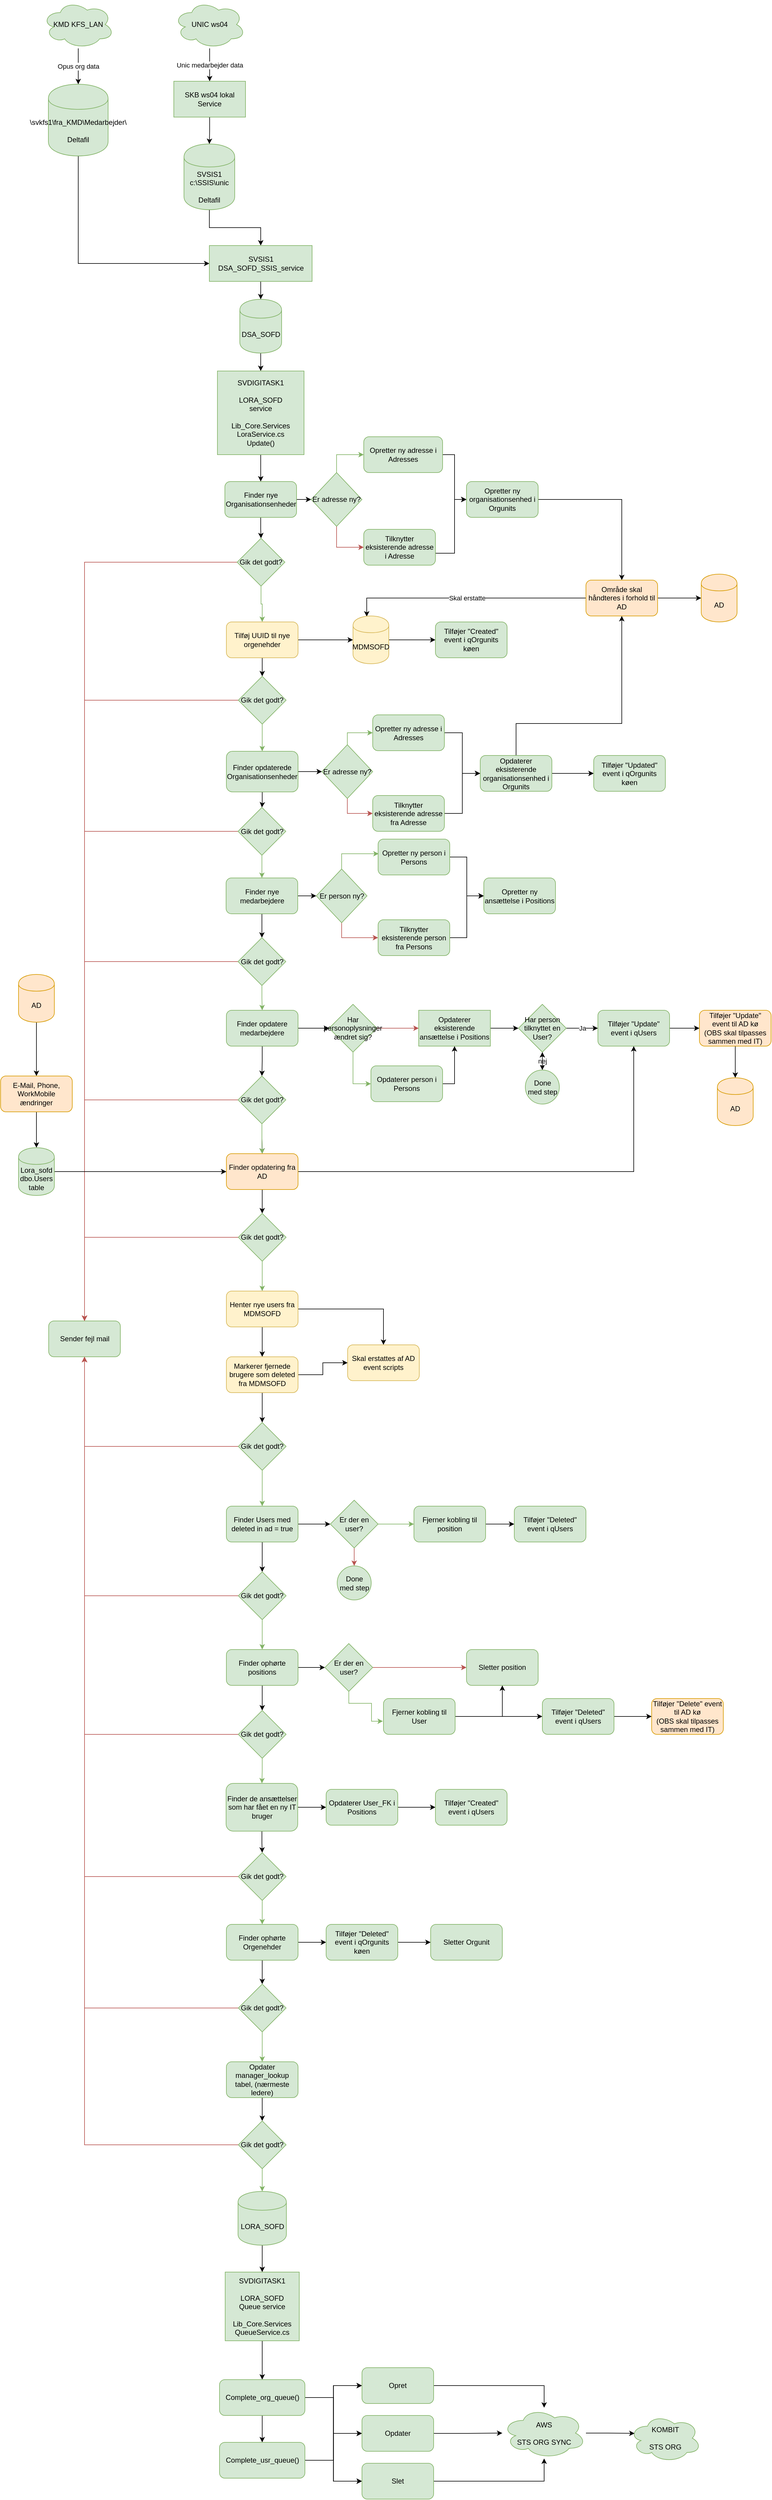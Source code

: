 <mxfile version="10.6.6" type="github"><diagram id="o5b5Y68pb12Nxzuh6uE5" name="Page-1"><mxGraphModel dx="2221" dy="771" grid="1" gridSize="10" guides="1" tooltips="1" connect="1" arrows="1" fold="1" page="1" pageScale="1" pageWidth="827" pageHeight="1169" math="0" shadow="0"><root><mxCell id="0"/><mxCell id="1" parent="0"/><mxCell id="oc2Fpqu8OoZIZFYyaqqw-1" style="edgeStyle=orthogonalEdgeStyle;rounded=0;orthogonalLoop=1;jettySize=auto;html=1;entryX=0.5;entryY=0;entryDx=0;entryDy=0;" parent="1" source="oc2Fpqu8OoZIZFYyaqqw-2" target="oc2Fpqu8OoZIZFYyaqqw-16" edge="1"><mxGeometry relative="1" as="geometry"/></mxCell><mxCell id="oc2Fpqu8OoZIZFYyaqqw-2" value="DSA_SOFD" style="shape=cylinder;whiteSpace=wrap;html=1;boundedLbl=1;backgroundOutline=1;fillColor=#d5e8d4;strokeColor=#82b366;" parent="1" vertex="1"><mxGeometry x="360.5" y="550" width="70" height="90" as="geometry"/></mxCell><mxCell id="oc2Fpqu8OoZIZFYyaqqw-3" style="edgeStyle=orthogonalEdgeStyle;rounded=0;orthogonalLoop=1;jettySize=auto;html=1;entryX=0;entryY=0.5;entryDx=0;entryDy=0;" parent="1" source="oc2Fpqu8OoZIZFYyaqqw-4" target="oc2Fpqu8OoZIZFYyaqqw-14" edge="1"><mxGeometry relative="1" as="geometry"><Array as="points"><mxPoint x="90" y="490"/></Array></mxGeometry></mxCell><mxCell id="oc2Fpqu8OoZIZFYyaqqw-4" value="&lt;div&gt;\\svkfs1\fra_KMD\Medarbejder\&lt;/div&gt;&lt;div&gt;&lt;br&gt;&lt;/div&gt;&lt;div&gt;Deltafil&lt;br&gt;&lt;/div&gt;" style="shape=cylinder;whiteSpace=wrap;html=1;boundedLbl=1;backgroundOutline=1;fillColor=#d5e8d4;strokeColor=#82b366;" parent="1" vertex="1"><mxGeometry x="40" y="190" width="100" height="120" as="geometry"/></mxCell><mxCell id="oc2Fpqu8OoZIZFYyaqqw-5" value="Opus org data" style="edgeStyle=orthogonalEdgeStyle;rounded=0;orthogonalLoop=1;jettySize=auto;html=1;" parent="1" source="oc2Fpqu8OoZIZFYyaqqw-6" target="oc2Fpqu8OoZIZFYyaqqw-4" edge="1"><mxGeometry relative="1" as="geometry"/></mxCell><mxCell id="oc2Fpqu8OoZIZFYyaqqw-6" value="KMD KFS_LAN" style="ellipse;shape=cloud;whiteSpace=wrap;html=1;fillColor=#d5e8d4;strokeColor=#82b366;" parent="1" vertex="1"><mxGeometry x="30" y="50" width="120" height="80" as="geometry"/></mxCell><mxCell id="oc2Fpqu8OoZIZFYyaqqw-7" value="Unic medarbejder data" style="edgeStyle=orthogonalEdgeStyle;rounded=0;orthogonalLoop=1;jettySize=auto;html=1;" parent="1" source="oc2Fpqu8OoZIZFYyaqqw-8" target="oc2Fpqu8OoZIZFYyaqqw-10" edge="1"><mxGeometry relative="1" as="geometry"/></mxCell><mxCell id="oc2Fpqu8OoZIZFYyaqqw-8" value="UNIC ws04" style="ellipse;shape=cloud;whiteSpace=wrap;html=1;fillColor=#d5e8d4;strokeColor=#82b366;" parent="1" vertex="1"><mxGeometry x="250" y="50" width="120" height="80" as="geometry"/></mxCell><mxCell id="oc2Fpqu8OoZIZFYyaqqw-9" style="edgeStyle=orthogonalEdgeStyle;rounded=0;orthogonalLoop=1;jettySize=auto;html=1;" parent="1" source="oc2Fpqu8OoZIZFYyaqqw-10" target="oc2Fpqu8OoZIZFYyaqqw-12" edge="1"><mxGeometry relative="1" as="geometry"/></mxCell><mxCell id="oc2Fpqu8OoZIZFYyaqqw-10" value="SKB ws04 lokal Service" style="rounded=0;whiteSpace=wrap;html=1;fillColor=#d5e8d4;strokeColor=#82b366;" parent="1" vertex="1"><mxGeometry x="250" y="185" width="120" height="60" as="geometry"/></mxCell><mxCell id="oc2Fpqu8OoZIZFYyaqqw-11" style="edgeStyle=orthogonalEdgeStyle;rounded=0;orthogonalLoop=1;jettySize=auto;html=1;entryX=0.5;entryY=0;entryDx=0;entryDy=0;" parent="1" source="oc2Fpqu8OoZIZFYyaqqw-12" target="oc2Fpqu8OoZIZFYyaqqw-14" edge="1"><mxGeometry relative="1" as="geometry"/></mxCell><mxCell id="oc2Fpqu8OoZIZFYyaqqw-12" value="&lt;div&gt;SVSIS1 &lt;br&gt;&lt;/div&gt;&lt;div&gt;c:\SSIS\unic&lt;br&gt;&lt;/div&gt;&lt;div&gt;&lt;br&gt;&lt;/div&gt;&lt;div&gt;Deltafil&lt;br&gt;&lt;/div&gt;" style="shape=cylinder;whiteSpace=wrap;html=1;boundedLbl=1;backgroundOutline=1;fillColor=#d5e8d4;strokeColor=#82b366;" parent="1" vertex="1"><mxGeometry x="267" y="290" width="85" height="110" as="geometry"/></mxCell><mxCell id="oc2Fpqu8OoZIZFYyaqqw-13" style="edgeStyle=orthogonalEdgeStyle;rounded=0;orthogonalLoop=1;jettySize=auto;html=1;entryX=0.5;entryY=0;entryDx=0;entryDy=0;" parent="1" source="oc2Fpqu8OoZIZFYyaqqw-14" target="oc2Fpqu8OoZIZFYyaqqw-2" edge="1"><mxGeometry relative="1" as="geometry"/></mxCell><mxCell id="oc2Fpqu8OoZIZFYyaqqw-14" value="&lt;div&gt;SVSIS1&lt;/div&gt;&lt;div&gt;DSA_SOFD_SSIS_service&lt;br&gt;&lt;/div&gt;" style="rounded=0;whiteSpace=wrap;html=1;fillColor=#d5e8d4;strokeColor=#82b366;" parent="1" vertex="1"><mxGeometry x="309.5" y="460" width="172" height="60" as="geometry"/></mxCell><mxCell id="oc2Fpqu8OoZIZFYyaqqw-44" style="edgeStyle=orthogonalEdgeStyle;rounded=0;orthogonalLoop=1;jettySize=auto;html=1;entryX=0.5;entryY=0;entryDx=0;entryDy=0;" parent="1" source="oc2Fpqu8OoZIZFYyaqqw-16" target="oc2Fpqu8OoZIZFYyaqqw-29" edge="1"><mxGeometry relative="1" as="geometry"><mxPoint x="406" y="889" as="sourcePoint"/></mxGeometry></mxCell><mxCell id="oc2Fpqu8OoZIZFYyaqqw-16" value="&lt;div&gt;SVDIGITASK1 &lt;br&gt;&lt;/div&gt;&lt;div&gt;&lt;br&gt;&lt;/div&gt;&lt;div&gt;LORA_SOFD&lt;/div&gt;&lt;div&gt;service&lt;/div&gt;&lt;div&gt;&lt;br&gt;&lt;/div&gt;&lt;div&gt;Lib_Core.Services&lt;/div&gt;&lt;div&gt;LoraService.cs&lt;/div&gt;&lt;div&gt;Update()&lt;br&gt;&lt;/div&gt;" style="rounded=0;whiteSpace=wrap;html=1;fillColor=#d5e8d4;strokeColor=#82b366;" parent="1" vertex="1"><mxGeometry x="323" y="670" width="145" height="140" as="geometry"/></mxCell><mxCell id="oc2Fpqu8OoZIZFYyaqqw-225" style="edgeStyle=orthogonalEdgeStyle;rounded=0;orthogonalLoop=1;jettySize=auto;html=1;" parent="1" source="oc2Fpqu8OoZIZFYyaqqw-22" target="oc2Fpqu8OoZIZFYyaqqw-26" edge="1"><mxGeometry relative="1" as="geometry"/></mxCell><mxCell id="oc2Fpqu8OoZIZFYyaqqw-22" value="LORA_SOFD" style="shape=cylinder;whiteSpace=wrap;html=1;boundedLbl=1;backgroundOutline=1;fillColor=#d5e8d4;strokeColor=#82b366;" parent="1" vertex="1"><mxGeometry x="357.5" y="3717" width="81" height="90" as="geometry"/></mxCell><mxCell id="oc2Fpqu8OoZIZFYyaqqw-23" value="&lt;div&gt;KOMBIT&lt;/div&gt;&lt;div&gt;&lt;br&gt;&lt;/div&gt;&lt;div&gt;STS ORG&lt;/div&gt;" style="ellipse;shape=cloud;whiteSpace=wrap;html=1;fillColor=#d5e8d4;strokeColor=#82b366;" parent="1" vertex="1"><mxGeometry x="1013" y="4090" width="120" height="80" as="geometry"/></mxCell><mxCell id="oc2Fpqu8OoZIZFYyaqqw-227" style="edgeStyle=orthogonalEdgeStyle;rounded=0;orthogonalLoop=1;jettySize=auto;html=1;entryX=0.5;entryY=0;entryDx=0;entryDy=0;" parent="1" source="oc2Fpqu8OoZIZFYyaqqw-26" target="oc2Fpqu8OoZIZFYyaqqw-226" edge="1"><mxGeometry relative="1" as="geometry"/></mxCell><mxCell id="oc2Fpqu8OoZIZFYyaqqw-26" value="&lt;div&gt;SVDIGITASK1 &lt;br&gt;&lt;/div&gt;&lt;div&gt;&lt;br&gt;&lt;/div&gt;&lt;div&gt;LORA_SOFD&lt;/div&gt;&lt;div&gt;Queue service&lt;/div&gt;&lt;div&gt;&lt;br&gt;&lt;/div&gt;&lt;div&gt;Lib_Core.Services&lt;/div&gt;&lt;div&gt;QueueService.cs&lt;/div&gt;" style="rounded=0;whiteSpace=wrap;html=1;fillColor=#d5e8d4;strokeColor=#82b366;" parent="1" vertex="1"><mxGeometry x="336" y="3852" width="124" height="115" as="geometry"/></mxCell><mxCell id="oc2Fpqu8OoZIZFYyaqqw-28" style="edgeStyle=orthogonalEdgeStyle;rounded=0;html=1;jettySize=auto;orthogonalLoop=1;" parent="1" source="oc2Fpqu8OoZIZFYyaqqw-29" target="oc2Fpqu8OoZIZFYyaqqw-38" edge="1"><mxGeometry relative="1" as="geometry"/></mxCell><mxCell id="oc2Fpqu8OoZIZFYyaqqw-59" style="edgeStyle=orthogonalEdgeStyle;rounded=0;orthogonalLoop=1;jettySize=auto;html=1;entryX=0.5;entryY=0;entryDx=0;entryDy=0;" parent="1" source="oc2Fpqu8OoZIZFYyaqqw-29" target="oc2Fpqu8OoZIZFYyaqqw-58" edge="1"><mxGeometry relative="1" as="geometry"/></mxCell><mxCell id="oc2Fpqu8OoZIZFYyaqqw-29" value="&lt;div&gt;Finder nye Organisationsenheder&lt;/div&gt;" style="rounded=1;whiteSpace=wrap;html=1;fillColor=#d5e8d4;strokeColor=#82b366;" parent="1" vertex="1"><mxGeometry x="335.5" y="855" width="120" height="60" as="geometry"/></mxCell><mxCell id="oc2Fpqu8OoZIZFYyaqqw-30" style="edgeStyle=orthogonalEdgeStyle;rounded=0;html=1;entryX=0.5;entryY=0;entryDx=0;entryDy=0;jettySize=auto;orthogonalLoop=1;" parent="1" source="oc2Fpqu8OoZIZFYyaqqw-31" target="oc2Fpqu8OoZIZFYyaqqw-41" edge="1"><mxGeometry relative="1" as="geometry"/></mxCell><mxCell id="oc2Fpqu8OoZIZFYyaqqw-31" value="Opretter ny organisationsenhed i Orgunits" style="rounded=1;whiteSpace=wrap;html=1;fillColor=#d5e8d4;strokeColor=#82b366;" parent="1" vertex="1"><mxGeometry x="740" y="855" width="120" height="60" as="geometry"/></mxCell><mxCell id="oc2Fpqu8OoZIZFYyaqqw-70" style="edgeStyle=orthogonalEdgeStyle;rounded=0;orthogonalLoop=1;jettySize=auto;html=1;entryX=0;entryY=0.5;entryDx=0;entryDy=0;" parent="1" source="oc2Fpqu8OoZIZFYyaqqw-33" target="oc2Fpqu8OoZIZFYyaqqw-31" edge="1"><mxGeometry relative="1" as="geometry"/></mxCell><mxCell id="oc2Fpqu8OoZIZFYyaqqw-33" value="Opretter ny adresse i Adresses" style="rounded=1;whiteSpace=wrap;html=1;fillColor=#d5e8d4;strokeColor=#82b366;" parent="1" vertex="1"><mxGeometry x="568" y="780" width="132" height="60" as="geometry"/></mxCell><mxCell id="oc2Fpqu8OoZIZFYyaqqw-34" style="edgeStyle=orthogonalEdgeStyle;rounded=0;html=1;entryX=0;entryY=0.5;entryDx=0;entryDy=0;jettySize=auto;orthogonalLoop=1;exitX=0.5;exitY=1;exitDx=0;exitDy=0;fillColor=#f8cecc;strokeColor=#b85450;" parent="1" source="oc2Fpqu8OoZIZFYyaqqw-38" target="oc2Fpqu8OoZIZFYyaqqw-40" edge="1"><mxGeometry relative="1" as="geometry"/></mxCell><mxCell id="oc2Fpqu8OoZIZFYyaqqw-69" value="" style="edgeStyle=orthogonalEdgeStyle;rounded=0;orthogonalLoop=1;jettySize=auto;html=1;exitX=0.5;exitY=0;exitDx=0;exitDy=0;fillColor=#d5e8d4;strokeColor=#82b366;" parent="1" source="oc2Fpqu8OoZIZFYyaqqw-38" target="oc2Fpqu8OoZIZFYyaqqw-33" edge="1"><mxGeometry relative="1" as="geometry"/></mxCell><mxCell id="oc2Fpqu8OoZIZFYyaqqw-38" value="Er adresse ny?" style="rhombus;whiteSpace=wrap;html=1;fillColor=#d5e8d4;strokeColor=#82b366;" parent="1" vertex="1"><mxGeometry x="480" y="840" width="85" height="90" as="geometry"/></mxCell><mxCell id="oc2Fpqu8OoZIZFYyaqqw-39" style="edgeStyle=orthogonalEdgeStyle;rounded=0;html=1;entryX=0;entryY=0.5;entryDx=0;entryDy=0;jettySize=auto;orthogonalLoop=1;" parent="1" source="oc2Fpqu8OoZIZFYyaqqw-40" target="oc2Fpqu8OoZIZFYyaqqw-31" edge="1"><mxGeometry relative="1" as="geometry"><Array as="points"><mxPoint x="720" y="975"/><mxPoint x="720" y="885"/></Array></mxGeometry></mxCell><mxCell id="oc2Fpqu8OoZIZFYyaqqw-40" value="Tilknytter eksisterende adresse i Adresse" style="rounded=1;whiteSpace=wrap;html=1;fillColor=#d5e8d4;strokeColor=#82b366;" parent="1" vertex="1"><mxGeometry x="568" y="935" width="120" height="60" as="geometry"/></mxCell><mxCell id="oc2Fpqu8OoZIZFYyaqqw-85" value="Skal erstatte" style="edgeStyle=orthogonalEdgeStyle;rounded=0;orthogonalLoop=1;jettySize=auto;html=1;entryX=0.383;entryY=0.013;entryDx=0;entryDy=0;entryPerimeter=0;" parent="1" source="oc2Fpqu8OoZIZFYyaqqw-41" target="oc2Fpqu8OoZIZFYyaqqw-72" edge="1"><mxGeometry relative="1" as="geometry"/></mxCell><mxCell id="oc2Fpqu8OoZIZFYyaqqw-249" style="edgeStyle=orthogonalEdgeStyle;rounded=0;orthogonalLoop=1;jettySize=auto;html=1;" parent="1" source="oc2Fpqu8OoZIZFYyaqqw-41" target="oc2Fpqu8OoZIZFYyaqqw-248" edge="1"><mxGeometry relative="1" as="geometry"/></mxCell><mxCell id="oc2Fpqu8OoZIZFYyaqqw-41" value="Område skal håndteres i forhold til AD" style="rounded=1;whiteSpace=wrap;html=1;fillColor=#ffe6cc;strokeColor=#d79b00;" parent="1" vertex="1"><mxGeometry x="940" y="1020" width="120" height="60" as="geometry"/></mxCell><mxCell id="oc2Fpqu8OoZIZFYyaqqw-45" style="edgeStyle=orthogonalEdgeStyle;rounded=0;html=1;entryX=0;entryY=0.5;entryDx=0;entryDy=0;jettySize=auto;orthogonalLoop=1;" parent="1" source="oc2Fpqu8OoZIZFYyaqqw-46" target="oc2Fpqu8OoZIZFYyaqqw-54" edge="1"><mxGeometry relative="1" as="geometry"/></mxCell><mxCell id="oc2Fpqu8OoZIZFYyaqqw-101" style="edgeStyle=orthogonalEdgeStyle;rounded=0;orthogonalLoop=1;jettySize=auto;html=1;" parent="1" source="oc2Fpqu8OoZIZFYyaqqw-46" target="oc2Fpqu8OoZIZFYyaqqw-98" edge="1"><mxGeometry relative="1" as="geometry"/></mxCell><mxCell id="oc2Fpqu8OoZIZFYyaqqw-46" value="Finder opdaterede Organisationsenheder" style="rounded=1;whiteSpace=wrap;html=1;fillColor=#d5e8d4;strokeColor=#82b366;" parent="1" vertex="1"><mxGeometry x="338" y="1306.5" width="120" height="68" as="geometry"/></mxCell><mxCell id="oc2Fpqu8OoZIZFYyaqqw-57" style="edgeStyle=orthogonalEdgeStyle;rounded=0;orthogonalLoop=1;jettySize=auto;html=1;entryX=0.5;entryY=1;entryDx=0;entryDy=0;" parent="1" source="oc2Fpqu8OoZIZFYyaqqw-47" target="oc2Fpqu8OoZIZFYyaqqw-41" edge="1"><mxGeometry relative="1" as="geometry"><mxPoint x="1262" y="1315" as="targetPoint"/><Array as="points"><mxPoint x="823" y="1260"/><mxPoint x="1000" y="1260"/></Array></mxGeometry></mxCell><mxCell id="oc2Fpqu8OoZIZFYyaqqw-66" style="edgeStyle=orthogonalEdgeStyle;rounded=0;orthogonalLoop=1;jettySize=auto;html=1;" parent="1" source="oc2Fpqu8OoZIZFYyaqqw-47" target="oc2Fpqu8OoZIZFYyaqqw-65" edge="1"><mxGeometry relative="1" as="geometry"/></mxCell><mxCell id="oc2Fpqu8OoZIZFYyaqqw-47" value="Opdaterer eksisterende organisationsenhed i Orgunits" style="rounded=1;whiteSpace=wrap;html=1;fillColor=#d5e8d4;strokeColor=#82b366;" parent="1" vertex="1"><mxGeometry x="763" y="1313.5" width="120" height="60" as="geometry"/></mxCell><mxCell id="oc2Fpqu8OoZIZFYyaqqw-48" style="edgeStyle=orthogonalEdgeStyle;rounded=0;html=1;entryX=0;entryY=0.5;entryDx=0;entryDy=0;jettySize=auto;orthogonalLoop=1;" parent="1" source="oc2Fpqu8OoZIZFYyaqqw-49" target="oc2Fpqu8OoZIZFYyaqqw-47" edge="1"><mxGeometry relative="1" as="geometry"/></mxCell><mxCell id="oc2Fpqu8OoZIZFYyaqqw-49" value="Opretter ny adresse i Adresses" style="rounded=1;whiteSpace=wrap;html=1;fillColor=#d5e8d4;strokeColor=#82b366;" parent="1" vertex="1"><mxGeometry x="583" y="1245.5" width="120" height="60" as="geometry"/></mxCell><mxCell id="oc2Fpqu8OoZIZFYyaqqw-50" style="edgeStyle=orthogonalEdgeStyle;rounded=0;html=1;entryX=0;entryY=0.5;entryDx=0;entryDy=0;jettySize=auto;orthogonalLoop=1;exitX=0.5;exitY=1;exitDx=0;exitDy=0;fillColor=#f8cecc;strokeColor=#b85450;" parent="1" source="oc2Fpqu8OoZIZFYyaqqw-54" target="oc2Fpqu8OoZIZFYyaqqw-56" edge="1"><mxGeometry relative="1" as="geometry"/></mxCell><mxCell id="oc2Fpqu8OoZIZFYyaqqw-52" style="edgeStyle=orthogonalEdgeStyle;rounded=0;html=1;entryX=0;entryY=0.5;entryDx=0;entryDy=0;jettySize=auto;orthogonalLoop=1;exitX=0.5;exitY=0;exitDx=0;exitDy=0;fillColor=#d5e8d4;strokeColor=#82b366;" parent="1" source="oc2Fpqu8OoZIZFYyaqqw-54" target="oc2Fpqu8OoZIZFYyaqqw-49" edge="1"><mxGeometry relative="1" as="geometry"/></mxCell><mxCell id="oc2Fpqu8OoZIZFYyaqqw-54" value="Er adresse ny?" style="rhombus;whiteSpace=wrap;html=1;fillColor=#d5e8d4;strokeColor=#82b366;" parent="1" vertex="1"><mxGeometry x="498" y="1295.5" width="85" height="90" as="geometry"/></mxCell><mxCell id="oc2Fpqu8OoZIZFYyaqqw-55" style="edgeStyle=orthogonalEdgeStyle;rounded=0;html=1;entryX=0;entryY=0.5;entryDx=0;entryDy=0;jettySize=auto;orthogonalLoop=1;" parent="1" source="oc2Fpqu8OoZIZFYyaqqw-56" target="oc2Fpqu8OoZIZFYyaqqw-47" edge="1"><mxGeometry relative="1" as="geometry"/></mxCell><mxCell id="oc2Fpqu8OoZIZFYyaqqw-56" value="Tilknytter eksisterende adresse fra Adresse" style="rounded=1;whiteSpace=wrap;html=1;fillColor=#d5e8d4;strokeColor=#82b366;" parent="1" vertex="1"><mxGeometry x="583" y="1380.5" width="120" height="60" as="geometry"/></mxCell><mxCell id="oc2Fpqu8OoZIZFYyaqqw-132" style="edgeStyle=orthogonalEdgeStyle;rounded=0;orthogonalLoop=1;jettySize=auto;html=1;fillColor=#f8cecc;strokeColor=#b85450;" parent="1" source="oc2Fpqu8OoZIZFYyaqqw-58" target="oc2Fpqu8OoZIZFYyaqqw-63" edge="1"><mxGeometry relative="1" as="geometry"/></mxCell><mxCell id="RDBvkH7PLvzsTuPI-v1O-32" style="edgeStyle=orthogonalEdgeStyle;rounded=0;orthogonalLoop=1;jettySize=auto;html=1;entryX=0.5;entryY=0;entryDx=0;entryDy=0;fillColor=#d5e8d4;strokeColor=#82b366;" edge="1" parent="1" source="oc2Fpqu8OoZIZFYyaqqw-58" target="oc2Fpqu8OoZIZFYyaqqw-71"><mxGeometry relative="1" as="geometry"/></mxCell><mxCell id="oc2Fpqu8OoZIZFYyaqqw-58" value="Gik det godt?" style="rhombus;whiteSpace=wrap;html=1;rounded=0;fillColor=#d5e8d4;strokeColor=#82b366;" parent="1" vertex="1"><mxGeometry x="356" y="950" width="80" height="80" as="geometry"/></mxCell><mxCell id="oc2Fpqu8OoZIZFYyaqqw-63" value="Sender fejl mail" style="rounded=1;whiteSpace=wrap;html=1;fillColor=#d5e8d4;strokeColor=#82b366;" parent="1" vertex="1"><mxGeometry x="40.5" y="2260" width="120" height="60" as="geometry"/></mxCell><mxCell id="oc2Fpqu8OoZIZFYyaqqw-65" value="Tilføjer &quot;Updated&quot; event i qOrgunits køen" style="rounded=1;whiteSpace=wrap;html=1;fillColor=#d5e8d4;strokeColor=#82b366;" parent="1" vertex="1"><mxGeometry x="953" y="1313.5" width="120" height="60" as="geometry"/></mxCell><mxCell id="oc2Fpqu8OoZIZFYyaqqw-73" style="edgeStyle=orthogonalEdgeStyle;rounded=0;orthogonalLoop=1;jettySize=auto;html=1;" parent="1" source="oc2Fpqu8OoZIZFYyaqqw-71" target="oc2Fpqu8OoZIZFYyaqqw-72" edge="1"><mxGeometry relative="1" as="geometry"/></mxCell><mxCell id="oc2Fpqu8OoZIZFYyaqqw-79" style="edgeStyle=orthogonalEdgeStyle;rounded=0;orthogonalLoop=1;jettySize=auto;html=1;" parent="1" source="oc2Fpqu8OoZIZFYyaqqw-71" target="oc2Fpqu8OoZIZFYyaqqw-78" edge="1"><mxGeometry relative="1" as="geometry"/></mxCell><mxCell id="oc2Fpqu8OoZIZFYyaqqw-71" value="Tilføj UUID til nye orgenehder" style="rounded=1;whiteSpace=wrap;html=1;fillColor=#fff2cc;strokeColor=#d6b656;" parent="1" vertex="1"><mxGeometry x="338" y="1090" width="120" height="60" as="geometry"/></mxCell><mxCell id="oc2Fpqu8OoZIZFYyaqqw-77" style="edgeStyle=orthogonalEdgeStyle;rounded=0;orthogonalLoop=1;jettySize=auto;html=1;" parent="1" source="oc2Fpqu8OoZIZFYyaqqw-72" target="oc2Fpqu8OoZIZFYyaqqw-76" edge="1"><mxGeometry relative="1" as="geometry"/></mxCell><mxCell id="oc2Fpqu8OoZIZFYyaqqw-72" value="MDMSOFD" style="shape=cylinder;whiteSpace=wrap;html=1;boundedLbl=1;backgroundOutline=1;rounded=1;fillColor=#fff2cc;strokeColor=#d6b656;" parent="1" vertex="1"><mxGeometry x="550" y="1080" width="60" height="80" as="geometry"/></mxCell><mxCell id="oc2Fpqu8OoZIZFYyaqqw-76" value="Tilføjer &quot;Created&quot; event i qOrgunits køen" style="rounded=1;whiteSpace=wrap;html=1;fillColor=#d5e8d4;strokeColor=#82b366;" parent="1" vertex="1"><mxGeometry x="688" y="1090" width="120" height="60" as="geometry"/></mxCell><mxCell id="oc2Fpqu8OoZIZFYyaqqw-80" style="edgeStyle=orthogonalEdgeStyle;rounded=0;orthogonalLoop=1;jettySize=auto;html=1;fillColor=#f8cecc;strokeColor=#b85450;" parent="1" source="oc2Fpqu8OoZIZFYyaqqw-78" target="oc2Fpqu8OoZIZFYyaqqw-63" edge="1"><mxGeometry relative="1" as="geometry"/></mxCell><mxCell id="RDBvkH7PLvzsTuPI-v1O-28" style="edgeStyle=orthogonalEdgeStyle;rounded=0;orthogonalLoop=1;jettySize=auto;html=1;entryX=0.5;entryY=0;entryDx=0;entryDy=0;fillColor=#d5e8d4;strokeColor=#82b366;" edge="1" parent="1" source="oc2Fpqu8OoZIZFYyaqqw-78" target="oc2Fpqu8OoZIZFYyaqqw-46"><mxGeometry relative="1" as="geometry"/></mxCell><mxCell id="oc2Fpqu8OoZIZFYyaqqw-78" value="Gik det godt?" style="rhombus;whiteSpace=wrap;html=1;rounded=0;fillColor=#d5e8d4;strokeColor=#82b366;" parent="1" vertex="1"><mxGeometry x="358" y="1181" width="80" height="80" as="geometry"/></mxCell><mxCell id="oc2Fpqu8OoZIZFYyaqqw-86" style="edgeStyle=orthogonalEdgeStyle;rounded=0;html=1;jettySize=auto;orthogonalLoop=1;" parent="1" source="oc2Fpqu8OoZIZFYyaqqw-87" target="oc2Fpqu8OoZIZFYyaqqw-94" edge="1"><mxGeometry relative="1" as="geometry"/></mxCell><mxCell id="oc2Fpqu8OoZIZFYyaqqw-107" style="edgeStyle=orthogonalEdgeStyle;rounded=0;orthogonalLoop=1;jettySize=auto;html=1;" parent="1" source="oc2Fpqu8OoZIZFYyaqqw-87" target="oc2Fpqu8OoZIZFYyaqqw-106" edge="1"><mxGeometry relative="1" as="geometry"/></mxCell><mxCell id="oc2Fpqu8OoZIZFYyaqqw-87" value="Finder nye medarbejdere" style="rounded=1;whiteSpace=wrap;html=1;fillColor=#d5e8d4;strokeColor=#82b366;" parent="1" vertex="1"><mxGeometry x="337.5" y="1518.5" width="120" height="60" as="geometry"/></mxCell><mxCell id="oc2Fpqu8OoZIZFYyaqqw-88" style="edgeStyle=orthogonalEdgeStyle;rounded=0;html=1;entryX=0;entryY=0.5;entryDx=0;entryDy=0;jettySize=auto;orthogonalLoop=1;" parent="1" source="oc2Fpqu8OoZIZFYyaqqw-89" target="oc2Fpqu8OoZIZFYyaqqw-97" edge="1"><mxGeometry relative="1" as="geometry"/></mxCell><mxCell id="oc2Fpqu8OoZIZFYyaqqw-89" value="Opretter ny person i Persons" style="rounded=1;whiteSpace=wrap;html=1;fillColor=#d5e8d4;strokeColor=#82b366;" parent="1" vertex="1"><mxGeometry x="592" y="1453.5" width="120" height="60" as="geometry"/></mxCell><mxCell id="oc2Fpqu8OoZIZFYyaqqw-90" style="edgeStyle=orthogonalEdgeStyle;rounded=0;html=1;entryX=0;entryY=0.5;entryDx=0;entryDy=0;jettySize=auto;orthogonalLoop=1;exitX=0.5;exitY=1;exitDx=0;exitDy=0;fillColor=#f8cecc;strokeColor=#b85450;" parent="1" source="oc2Fpqu8OoZIZFYyaqqw-94" target="oc2Fpqu8OoZIZFYyaqqw-96" edge="1"><mxGeometry relative="1" as="geometry"/></mxCell><mxCell id="oc2Fpqu8OoZIZFYyaqqw-104" value="" style="edgeStyle=orthogonalEdgeStyle;rounded=0;orthogonalLoop=1;jettySize=auto;html=1;entryX=0.008;entryY=0.408;entryDx=0;entryDy=0;entryPerimeter=0;exitX=0.5;exitY=0;exitDx=0;exitDy=0;fillColor=#d5e8d4;strokeColor=#82b366;" parent="1" source="oc2Fpqu8OoZIZFYyaqqw-94" target="oc2Fpqu8OoZIZFYyaqqw-89" edge="1"><mxGeometry relative="1" as="geometry"/></mxCell><mxCell id="oc2Fpqu8OoZIZFYyaqqw-94" value="Er person ny?" style="rhombus;whiteSpace=wrap;html=1;fillColor=#d5e8d4;strokeColor=#82b366;" parent="1" vertex="1"><mxGeometry x="488.5" y="1503.5" width="85" height="90" as="geometry"/></mxCell><mxCell id="oc2Fpqu8OoZIZFYyaqqw-95" style="edgeStyle=orthogonalEdgeStyle;rounded=0;html=1;entryX=0;entryY=0.5;entryDx=0;entryDy=0;jettySize=auto;orthogonalLoop=1;" parent="1" source="oc2Fpqu8OoZIZFYyaqqw-96" target="oc2Fpqu8OoZIZFYyaqqw-97" edge="1"><mxGeometry relative="1" as="geometry"/></mxCell><mxCell id="oc2Fpqu8OoZIZFYyaqqw-96" value="Tilknytter eksisterende person fra Persons" style="rounded=1;whiteSpace=wrap;html=1;fillColor=#d5e8d4;strokeColor=#82b366;" parent="1" vertex="1"><mxGeometry x="592" y="1588.5" width="120" height="60" as="geometry"/></mxCell><mxCell id="oc2Fpqu8OoZIZFYyaqqw-97" value="Opretter ny ansættelse i Positions" style="rounded=1;whiteSpace=wrap;html=1;fillColor=#d5e8d4;strokeColor=#82b366;" parent="1" vertex="1"><mxGeometry x="769" y="1518.5" width="120" height="60" as="geometry"/></mxCell><mxCell id="oc2Fpqu8OoZIZFYyaqqw-99" style="edgeStyle=orthogonalEdgeStyle;rounded=0;orthogonalLoop=1;jettySize=auto;html=1;fillColor=#f8cecc;strokeColor=#b85450;" parent="1" source="oc2Fpqu8OoZIZFYyaqqw-98" target="oc2Fpqu8OoZIZFYyaqqw-63" edge="1"><mxGeometry relative="1" as="geometry"/></mxCell><mxCell id="RDBvkH7PLvzsTuPI-v1O-30" style="edgeStyle=orthogonalEdgeStyle;rounded=0;orthogonalLoop=1;jettySize=auto;html=1;entryX=0.5;entryY=0;entryDx=0;entryDy=0;fillColor=#d5e8d4;strokeColor=#82b366;" edge="1" parent="1" source="oc2Fpqu8OoZIZFYyaqqw-98" target="oc2Fpqu8OoZIZFYyaqqw-87"><mxGeometry relative="1" as="geometry"/></mxCell><mxCell id="oc2Fpqu8OoZIZFYyaqqw-98" value="Gik det godt?" style="rhombus;whiteSpace=wrap;html=1;rounded=0;fillColor=#d5e8d4;strokeColor=#82b366;" parent="1" vertex="1"><mxGeometry x="357.5" y="1400.5" width="80" height="80" as="geometry"/></mxCell><mxCell id="oc2Fpqu8OoZIZFYyaqqw-108" style="edgeStyle=orthogonalEdgeStyle;rounded=0;orthogonalLoop=1;jettySize=auto;html=1;fillColor=#f8cecc;strokeColor=#b85450;" parent="1" source="oc2Fpqu8OoZIZFYyaqqw-106" target="oc2Fpqu8OoZIZFYyaqqw-63" edge="1"><mxGeometry relative="1" as="geometry"/></mxCell><mxCell id="oc2Fpqu8OoZIZFYyaqqw-122" style="edgeStyle=orthogonalEdgeStyle;rounded=0;orthogonalLoop=1;jettySize=auto;html=1;fillColor=#d5e8d4;strokeColor=#82b366;" parent="1" source="oc2Fpqu8OoZIZFYyaqqw-106" target="oc2Fpqu8OoZIZFYyaqqw-111" edge="1"><mxGeometry relative="1" as="geometry"/></mxCell><mxCell id="oc2Fpqu8OoZIZFYyaqqw-106" value="Gik det godt?" style="rhombus;whiteSpace=wrap;html=1;rounded=0;fillColor=#d5e8d4;strokeColor=#82b366;" parent="1" vertex="1"><mxGeometry x="357.5" y="1618.5" width="80" height="80" as="geometry"/></mxCell><mxCell id="oc2Fpqu8OoZIZFYyaqqw-123" style="edgeStyle=orthogonalEdgeStyle;rounded=0;orthogonalLoop=1;jettySize=auto;html=1;entryX=0;entryY=0.5;entryDx=0;entryDy=0;" parent="1" source="oc2Fpqu8OoZIZFYyaqqw-111" target="oc2Fpqu8OoZIZFYyaqqw-115" edge="1"><mxGeometry relative="1" as="geometry"/></mxCell><mxCell id="oc2Fpqu8OoZIZFYyaqqw-130" style="edgeStyle=orthogonalEdgeStyle;rounded=0;orthogonalLoop=1;jettySize=auto;html=1;" parent="1" source="oc2Fpqu8OoZIZFYyaqqw-111" target="oc2Fpqu8OoZIZFYyaqqw-129" edge="1"><mxGeometry relative="1" as="geometry"/></mxCell><mxCell id="oc2Fpqu8OoZIZFYyaqqw-111" value="Finder opdatere medarbejdere" style="rounded=1;whiteSpace=wrap;html=1;fillColor=#d5e8d4;strokeColor=#82b366;" parent="1" vertex="1"><mxGeometry x="338" y="1740" width="120" height="60" as="geometry"/></mxCell><mxCell id="oc2Fpqu8OoZIZFYyaqqw-247" style="edgeStyle=orthogonalEdgeStyle;rounded=0;orthogonalLoop=1;jettySize=auto;html=1;" parent="1" source="oc2Fpqu8OoZIZFYyaqqw-112" target="oc2Fpqu8OoZIZFYyaqqw-246" edge="1"><mxGeometry relative="1" as="geometry"/></mxCell><mxCell id="oc2Fpqu8OoZIZFYyaqqw-112" value="&lt;div&gt;Tilføjer &quot;Update&quot; event til AD kø&lt;/div&gt;&lt;div&gt;(OBS skal tilpasses sammen med IT)&lt;/div&gt;" style="rounded=1;whiteSpace=wrap;html=1;fillColor=#ffe6cc;strokeColor=#d79b00;" parent="1" vertex="1"><mxGeometry x="1130" y="1740" width="120" height="60" as="geometry"/></mxCell><mxCell id="oc2Fpqu8OoZIZFYyaqqw-128" style="edgeStyle=orthogonalEdgeStyle;rounded=0;orthogonalLoop=1;jettySize=auto;html=1;entryX=0;entryY=0.5;entryDx=0;entryDy=0;" parent="1" source="oc2Fpqu8OoZIZFYyaqqw-113" target="oc2Fpqu8OoZIZFYyaqqw-112" edge="1"><mxGeometry relative="1" as="geometry"/></mxCell><mxCell id="oc2Fpqu8OoZIZFYyaqqw-113" value="Tilføjer &quot;Update&quot; event i qUsers" style="rounded=1;whiteSpace=wrap;html=1;fillColor=#d5e8d4;strokeColor=#82b366;" parent="1" vertex="1"><mxGeometry x="960" y="1740" width="120" height="60" as="geometry"/></mxCell><mxCell id="RDBvkH7PLvzsTuPI-v1O-23" style="edgeStyle=orthogonalEdgeStyle;rounded=0;orthogonalLoop=1;jettySize=auto;html=1;entryX=0;entryY=0.5;entryDx=0;entryDy=0;fillColor=#d5e8d4;strokeColor=#82b366;" edge="1" parent="1" source="oc2Fpqu8OoZIZFYyaqqw-115" target="oc2Fpqu8OoZIZFYyaqqw-117"><mxGeometry relative="1" as="geometry"/></mxCell><mxCell id="RDBvkH7PLvzsTuPI-v1O-24" style="edgeStyle=orthogonalEdgeStyle;rounded=0;orthogonalLoop=1;jettySize=auto;html=1;fillColor=#f8cecc;strokeColor=#b85450;" edge="1" parent="1" source="oc2Fpqu8OoZIZFYyaqqw-115" target="oc2Fpqu8OoZIZFYyaqqw-119"><mxGeometry relative="1" as="geometry"/></mxCell><mxCell id="oc2Fpqu8OoZIZFYyaqqw-115" value="Har personoplysninger ændret sig?" style="rhombus;whiteSpace=wrap;html=1;fillColor=#d5e8d4;strokeColor=#82b366;" parent="1" vertex="1"><mxGeometry x="510" y="1730" width="80" height="80" as="geometry"/></mxCell><mxCell id="oc2Fpqu8OoZIZFYyaqqw-116" style="edgeStyle=orthogonalEdgeStyle;rounded=0;html=1;jettySize=auto;orthogonalLoop=1;exitX=1;exitY=0.5;exitDx=0;exitDy=0;" parent="1" source="oc2Fpqu8OoZIZFYyaqqw-117" target="oc2Fpqu8OoZIZFYyaqqw-119" edge="1"><mxGeometry relative="1" as="geometry"/></mxCell><mxCell id="oc2Fpqu8OoZIZFYyaqqw-117" value="Opdaterer person i Persons" style="rounded=1;whiteSpace=wrap;html=1;fillColor=#d5e8d4;strokeColor=#82b366;" parent="1" vertex="1"><mxGeometry x="580" y="1833" width="120" height="60" as="geometry"/></mxCell><mxCell id="oc2Fpqu8OoZIZFYyaqqw-118" style="edgeStyle=orthogonalEdgeStyle;rounded=0;html=1;jettySize=auto;orthogonalLoop=1;" parent="1" source="oc2Fpqu8OoZIZFYyaqqw-119" target="oc2Fpqu8OoZIZFYyaqqw-121" edge="1"><mxGeometry relative="1" as="geometry"/></mxCell><mxCell id="oc2Fpqu8OoZIZFYyaqqw-119" value="Opdaterer eksisterende ansættelse i Positions" style="rounded=0;whiteSpace=wrap;html=1;fillColor=#d5e8d4;strokeColor=#82b366;" parent="1" vertex="1"><mxGeometry x="660" y="1740" width="120" height="60" as="geometry"/></mxCell><mxCell id="oc2Fpqu8OoZIZFYyaqqw-120" value="Ja" style="edgeStyle=orthogonalEdgeStyle;rounded=0;html=1;jettySize=auto;orthogonalLoop=1;" parent="1" source="oc2Fpqu8OoZIZFYyaqqw-121" target="oc2Fpqu8OoZIZFYyaqqw-113" edge="1"><mxGeometry relative="1" as="geometry"/></mxCell><mxCell id="oc2Fpqu8OoZIZFYyaqqw-127" value="nej" style="edgeStyle=orthogonalEdgeStyle;rounded=0;orthogonalLoop=1;jettySize=auto;html=1;" parent="1" source="oc2Fpqu8OoZIZFYyaqqw-121" target="oc2Fpqu8OoZIZFYyaqqw-126" edge="1"><mxGeometry relative="1" as="geometry"/></mxCell><mxCell id="oc2Fpqu8OoZIZFYyaqqw-121" value="Har person tilknyttet en User?" style="rhombus;whiteSpace=wrap;html=1;fillColor=#d5e8d4;strokeColor=#82b366;" parent="1" vertex="1"><mxGeometry x="827" y="1730" width="80" height="80" as="geometry"/></mxCell><mxCell id="oc2Fpqu8OoZIZFYyaqqw-181" value="" style="edgeStyle=orthogonalEdgeStyle;rounded=0;orthogonalLoop=1;jettySize=auto;html=1;" parent="1" source="oc2Fpqu8OoZIZFYyaqqw-126" target="oc2Fpqu8OoZIZFYyaqqw-121" edge="1"><mxGeometry relative="1" as="geometry"/></mxCell><mxCell id="oc2Fpqu8OoZIZFYyaqqw-126" value="&lt;div&gt;Done med step&lt;/div&gt;" style="ellipse;whiteSpace=wrap;html=1;aspect=fixed;rounded=1;fillColor=#d5e8d4;strokeColor=#82b366;" parent="1" vertex="1"><mxGeometry x="838.5" y="1840" width="57" height="57" as="geometry"/></mxCell><mxCell id="oc2Fpqu8OoZIZFYyaqqw-149" style="edgeStyle=orthogonalEdgeStyle;rounded=0;orthogonalLoop=1;jettySize=auto;html=1;entryX=0.5;entryY=0;entryDx=0;entryDy=0;" parent="1" source="oc2Fpqu8OoZIZFYyaqqw-129" target="oc2Fpqu8OoZIZFYyaqqw-142" edge="1"><mxGeometry relative="1" as="geometry"/></mxCell><mxCell id="oc2Fpqu8OoZIZFYyaqqw-166" style="edgeStyle=orthogonalEdgeStyle;rounded=0;orthogonalLoop=1;jettySize=auto;html=1;fillColor=#f8cecc;strokeColor=#b85450;" parent="1" source="oc2Fpqu8OoZIZFYyaqqw-129" target="oc2Fpqu8OoZIZFYyaqqw-63" edge="1"><mxGeometry relative="1" as="geometry"/></mxCell><mxCell id="RDBvkH7PLvzsTuPI-v1O-12" value="" style="edgeStyle=orthogonalEdgeStyle;rounded=0;orthogonalLoop=1;jettySize=auto;html=1;fillColor=#d5e8d4;strokeColor=#82b366;" edge="1" parent="1" source="oc2Fpqu8OoZIZFYyaqqw-129" target="oc2Fpqu8OoZIZFYyaqqw-142"><mxGeometry relative="1" as="geometry"/></mxCell><mxCell id="oc2Fpqu8OoZIZFYyaqqw-129" value="Gik det godt?" style="rhombus;whiteSpace=wrap;html=1;rounded=0;fillColor=#d5e8d4;strokeColor=#82b366;" parent="1" vertex="1"><mxGeometry x="357.5" y="1850" width="80" height="80" as="geometry"/></mxCell><mxCell id="oc2Fpqu8OoZIZFYyaqqw-152" style="edgeStyle=orthogonalEdgeStyle;rounded=0;orthogonalLoop=1;jettySize=auto;html=1;" parent="1" source="oc2Fpqu8OoZIZFYyaqqw-142" target="oc2Fpqu8OoZIZFYyaqqw-113" edge="1"><mxGeometry relative="1" as="geometry"/></mxCell><mxCell id="oc2Fpqu8OoZIZFYyaqqw-154" style="edgeStyle=orthogonalEdgeStyle;rounded=0;orthogonalLoop=1;jettySize=auto;html=1;" parent="1" source="oc2Fpqu8OoZIZFYyaqqw-142" target="oc2Fpqu8OoZIZFYyaqqw-153" edge="1"><mxGeometry relative="1" as="geometry"/></mxCell><mxCell id="oc2Fpqu8OoZIZFYyaqqw-142" value="Finder opdatering fra AD" style="rounded=1;whiteSpace=wrap;html=1;fillColor=#ffe6cc;strokeColor=#d79b00;" parent="1" vertex="1"><mxGeometry x="338" y="1980" width="120" height="60" as="geometry"/></mxCell><mxCell id="oc2Fpqu8OoZIZFYyaqqw-148" style="edgeStyle=orthogonalEdgeStyle;rounded=0;orthogonalLoop=1;jettySize=auto;html=1;" parent="1" source="oc2Fpqu8OoZIZFYyaqqw-143" target="oc2Fpqu8OoZIZFYyaqqw-144" edge="1"><mxGeometry relative="1" as="geometry"/></mxCell><mxCell id="oc2Fpqu8OoZIZFYyaqqw-143" value="AD" style="shape=cylinder;whiteSpace=wrap;html=1;boundedLbl=1;backgroundOutline=1;rounded=0;fillColor=#ffe6cc;strokeColor=#d79b00;" parent="1" vertex="1"><mxGeometry x="-10" y="1680" width="60" height="80" as="geometry"/></mxCell><mxCell id="oc2Fpqu8OoZIZFYyaqqw-147" style="edgeStyle=orthogonalEdgeStyle;rounded=0;orthogonalLoop=1;jettySize=auto;html=1;" parent="1" source="oc2Fpqu8OoZIZFYyaqqw-144" target="oc2Fpqu8OoZIZFYyaqqw-145" edge="1"><mxGeometry relative="1" as="geometry"/></mxCell><mxCell id="oc2Fpqu8OoZIZFYyaqqw-144" value="E-Mail, Phone, WorkMobile ændringer" style="rounded=1;whiteSpace=wrap;html=1;fillColor=#ffe6cc;strokeColor=#d79b00;" parent="1" vertex="1"><mxGeometry x="-40" y="1850" width="120" height="60" as="geometry"/></mxCell><mxCell id="oc2Fpqu8OoZIZFYyaqqw-146" style="edgeStyle=orthogonalEdgeStyle;rounded=0;orthogonalLoop=1;jettySize=auto;html=1;" parent="1" source="oc2Fpqu8OoZIZFYyaqqw-145" target="oc2Fpqu8OoZIZFYyaqqw-142" edge="1"><mxGeometry relative="1" as="geometry"/></mxCell><mxCell id="oc2Fpqu8OoZIZFYyaqqw-145" value="&lt;div&gt;Lora_sofd&lt;/div&gt;&lt;div&gt;dbo.Users table&lt;br&gt;&lt;/div&gt;" style="shape=cylinder;whiteSpace=wrap;html=1;boundedLbl=1;backgroundOutline=1;rounded=0;fillColor=#d5e8d4;strokeColor=#82b366;" parent="1" vertex="1"><mxGeometry x="-10" y="1970" width="60" height="80" as="geometry"/></mxCell><mxCell id="oc2Fpqu8OoZIZFYyaqqw-161" style="edgeStyle=orthogonalEdgeStyle;rounded=0;orthogonalLoop=1;jettySize=auto;html=1;entryX=0.5;entryY=0;entryDx=0;entryDy=0;fillColor=#d5e8d4;strokeColor=#82b366;" parent="1" source="oc2Fpqu8OoZIZFYyaqqw-153" target="oc2Fpqu8OoZIZFYyaqqw-156" edge="1"><mxGeometry relative="1" as="geometry"/></mxCell><mxCell id="oc2Fpqu8OoZIZFYyaqqw-167" style="edgeStyle=orthogonalEdgeStyle;rounded=0;orthogonalLoop=1;jettySize=auto;html=1;fillColor=#f8cecc;strokeColor=#b85450;" parent="1" source="oc2Fpqu8OoZIZFYyaqqw-153" target="oc2Fpqu8OoZIZFYyaqqw-63" edge="1"><mxGeometry relative="1" as="geometry"/></mxCell><mxCell id="oc2Fpqu8OoZIZFYyaqqw-153" value="Gik det godt?" style="rhombus;whiteSpace=wrap;html=1;rounded=0;fillColor=#d5e8d4;strokeColor=#82b366;" parent="1" vertex="1"><mxGeometry x="358" y="2080" width="80" height="80" as="geometry"/></mxCell><mxCell id="oc2Fpqu8OoZIZFYyaqqw-158" style="edgeStyle=orthogonalEdgeStyle;rounded=0;orthogonalLoop=1;jettySize=auto;html=1;" parent="1" source="oc2Fpqu8OoZIZFYyaqqw-156" target="oc2Fpqu8OoZIZFYyaqqw-157" edge="1"><mxGeometry relative="1" as="geometry"/></mxCell><mxCell id="oc2Fpqu8OoZIZFYyaqqw-162" style="edgeStyle=orthogonalEdgeStyle;rounded=0;orthogonalLoop=1;jettySize=auto;html=1;entryX=0.5;entryY=0;entryDx=0;entryDy=0;" parent="1" source="oc2Fpqu8OoZIZFYyaqqw-156" target="oc2Fpqu8OoZIZFYyaqqw-159" edge="1"><mxGeometry relative="1" as="geometry"/></mxCell><mxCell id="oc2Fpqu8OoZIZFYyaqqw-156" value="Henter nye users fra MDMSOFD" style="rounded=1;whiteSpace=wrap;html=1;fillColor=#fff2cc;strokeColor=#d6b656;" parent="1" vertex="1"><mxGeometry x="338" y="2210" width="120" height="60" as="geometry"/></mxCell><mxCell id="oc2Fpqu8OoZIZFYyaqqw-157" value="Skal erstattes af AD event scripts" style="rounded=1;whiteSpace=wrap;html=1;fillColor=#fff2cc;strokeColor=#d6b656;" parent="1" vertex="1"><mxGeometry x="541" y="2300" width="120" height="60" as="geometry"/></mxCell><mxCell id="oc2Fpqu8OoZIZFYyaqqw-160" style="edgeStyle=orthogonalEdgeStyle;rounded=0;orthogonalLoop=1;jettySize=auto;html=1;" parent="1" source="oc2Fpqu8OoZIZFYyaqqw-159" target="oc2Fpqu8OoZIZFYyaqqw-157" edge="1"><mxGeometry relative="1" as="geometry"/></mxCell><mxCell id="oc2Fpqu8OoZIZFYyaqqw-164" style="edgeStyle=orthogonalEdgeStyle;rounded=0;orthogonalLoop=1;jettySize=auto;html=1;" parent="1" source="oc2Fpqu8OoZIZFYyaqqw-159" target="oc2Fpqu8OoZIZFYyaqqw-163" edge="1"><mxGeometry relative="1" as="geometry"/></mxCell><mxCell id="oc2Fpqu8OoZIZFYyaqqw-159" value="Markerer fjernede brugere som deleted fra MDMSOFD" style="rounded=1;whiteSpace=wrap;html=1;fillColor=#fff2cc;strokeColor=#d6b656;" parent="1" vertex="1"><mxGeometry x="338" y="2320" width="120" height="60" as="geometry"/></mxCell><mxCell id="oc2Fpqu8OoZIZFYyaqqw-165" style="edgeStyle=orthogonalEdgeStyle;rounded=0;orthogonalLoop=1;jettySize=auto;html=1;fillColor=#f8cecc;strokeColor=#b85450;" parent="1" source="oc2Fpqu8OoZIZFYyaqqw-163" target="oc2Fpqu8OoZIZFYyaqqw-63" edge="1"><mxGeometry relative="1" as="geometry"/></mxCell><mxCell id="RDBvkH7PLvzsTuPI-v1O-22" style="edgeStyle=orthogonalEdgeStyle;rounded=0;orthogonalLoop=1;jettySize=auto;html=1;entryX=0.5;entryY=0;entryDx=0;entryDy=0;fillColor=#d5e8d4;strokeColor=#82b366;" edge="1" parent="1" source="oc2Fpqu8OoZIZFYyaqqw-163" target="oc2Fpqu8OoZIZFYyaqqw-169"><mxGeometry relative="1" as="geometry"/></mxCell><mxCell id="oc2Fpqu8OoZIZFYyaqqw-163" value="Gik det godt?" style="rhombus;whiteSpace=wrap;html=1;rounded=0;fillColor=#d5e8d4;strokeColor=#82b366;" parent="1" vertex="1"><mxGeometry x="358" y="2430" width="80" height="80" as="geometry"/></mxCell><mxCell id="oc2Fpqu8OoZIZFYyaqqw-180" style="edgeStyle=orthogonalEdgeStyle;rounded=0;orthogonalLoop=1;jettySize=auto;html=1;" parent="1" source="oc2Fpqu8OoZIZFYyaqqw-169" target="oc2Fpqu8OoZIZFYyaqqw-177" edge="1"><mxGeometry relative="1" as="geometry"/></mxCell><mxCell id="oc2Fpqu8OoZIZFYyaqqw-186" style="edgeStyle=orthogonalEdgeStyle;rounded=0;orthogonalLoop=1;jettySize=auto;html=1;entryX=0.5;entryY=0;entryDx=0;entryDy=0;" parent="1" source="oc2Fpqu8OoZIZFYyaqqw-169" target="oc2Fpqu8OoZIZFYyaqqw-185" edge="1"><mxGeometry relative="1" as="geometry"/></mxCell><mxCell id="oc2Fpqu8OoZIZFYyaqqw-169" value="Finder Users med deleted in ad = true" style="rounded=1;whiteSpace=wrap;html=1;fillColor=#d5e8d4;strokeColor=#82b366;" parent="1" vertex="1"><mxGeometry x="338" y="2570" width="120" height="60" as="geometry"/></mxCell><mxCell id="oc2Fpqu8OoZIZFYyaqqw-172" value="Tilføjer &quot;Deleted&quot; event i qUsers" style="rounded=1;whiteSpace=wrap;html=1;fillColor=#d5e8d4;strokeColor=#82b366;" parent="1" vertex="1"><mxGeometry x="820" y="2570" width="120" height="60" as="geometry"/></mxCell><mxCell id="oc2Fpqu8OoZIZFYyaqqw-173" style="edgeStyle=orthogonalEdgeStyle;rounded=0;html=1;jettySize=auto;orthogonalLoop=1;" parent="1" source="oc2Fpqu8OoZIZFYyaqqw-174" target="oc2Fpqu8OoZIZFYyaqqw-172" edge="1"><mxGeometry relative="1" as="geometry"/></mxCell><mxCell id="oc2Fpqu8OoZIZFYyaqqw-174" value="Fjerner kobling til position" style="rounded=1;whiteSpace=wrap;html=1;fillColor=#d5e8d4;strokeColor=#82b366;" parent="1" vertex="1"><mxGeometry x="652" y="2570" width="120" height="60" as="geometry"/></mxCell><mxCell id="oc2Fpqu8OoZIZFYyaqqw-175" style="edgeStyle=orthogonalEdgeStyle;rounded=0;html=1;jettySize=auto;orthogonalLoop=1;fillColor=#d5e8d4;strokeColor=#82b366;" parent="1" source="oc2Fpqu8OoZIZFYyaqqw-177" target="oc2Fpqu8OoZIZFYyaqqw-174" edge="1"><mxGeometry relative="1" as="geometry"/></mxCell><mxCell id="RDBvkH7PLvzsTuPI-v1O-21" style="edgeStyle=orthogonalEdgeStyle;rounded=0;orthogonalLoop=1;jettySize=auto;html=1;fillColor=#f8cecc;strokeColor=#b85450;" edge="1" parent="1" source="oc2Fpqu8OoZIZFYyaqqw-177" target="oc2Fpqu8OoZIZFYyaqqw-183"><mxGeometry relative="1" as="geometry"/></mxCell><mxCell id="oc2Fpqu8OoZIZFYyaqqw-177" value="Er der en user?" style="rhombus;whiteSpace=wrap;html=1;fillColor=#d5e8d4;strokeColor=#82b366;" parent="1" vertex="1"><mxGeometry x="512" y="2560" width="80" height="80" as="geometry"/></mxCell><mxCell id="oc2Fpqu8OoZIZFYyaqqw-183" value="&lt;div&gt;Done med step&lt;/div&gt;" style="ellipse;whiteSpace=wrap;html=1;aspect=fixed;rounded=1;fillColor=#d5e8d4;strokeColor=#82b366;" parent="1" vertex="1"><mxGeometry x="523.5" y="2670" width="57" height="57" as="geometry"/></mxCell><mxCell id="oc2Fpqu8OoZIZFYyaqqw-187" style="edgeStyle=orthogonalEdgeStyle;rounded=0;orthogonalLoop=1;jettySize=auto;html=1;entryX=0.5;entryY=1;entryDx=0;entryDy=0;fillColor=#f8cecc;strokeColor=#b85450;" parent="1" source="oc2Fpqu8OoZIZFYyaqqw-185" target="oc2Fpqu8OoZIZFYyaqqw-63" edge="1"><mxGeometry relative="1" as="geometry"/></mxCell><mxCell id="oc2Fpqu8OoZIZFYyaqqw-189" style="edgeStyle=orthogonalEdgeStyle;rounded=0;orthogonalLoop=1;jettySize=auto;html=1;fillColor=#d5e8d4;strokeColor=#82b366;" parent="1" source="oc2Fpqu8OoZIZFYyaqqw-185" target="oc2Fpqu8OoZIZFYyaqqw-188" edge="1"><mxGeometry relative="1" as="geometry"/></mxCell><mxCell id="oc2Fpqu8OoZIZFYyaqqw-185" value="Gik det godt?" style="rhombus;whiteSpace=wrap;html=1;rounded=0;fillColor=#d5e8d4;strokeColor=#82b366;" parent="1" vertex="1"><mxGeometry x="358" y="2680" width="80" height="80" as="geometry"/></mxCell><mxCell id="oc2Fpqu8OoZIZFYyaqqw-191" style="edgeStyle=orthogonalEdgeStyle;rounded=0;orthogonalLoop=1;jettySize=auto;html=1;" parent="1" source="oc2Fpqu8OoZIZFYyaqqw-188" target="oc2Fpqu8OoZIZFYyaqqw-190" edge="1"><mxGeometry relative="1" as="geometry"/></mxCell><mxCell id="oc2Fpqu8OoZIZFYyaqqw-205" style="edgeStyle=orthogonalEdgeStyle;rounded=0;orthogonalLoop=1;jettySize=auto;html=1;" parent="1" source="oc2Fpqu8OoZIZFYyaqqw-188" target="oc2Fpqu8OoZIZFYyaqqw-204" edge="1"><mxGeometry relative="1" as="geometry"/></mxCell><mxCell id="oc2Fpqu8OoZIZFYyaqqw-188" value="Finder ophørte positions" style="rounded=1;whiteSpace=wrap;html=1;fillColor=#d5e8d4;strokeColor=#82b366;" parent="1" vertex="1"><mxGeometry x="338" y="2810" width="120" height="60" as="geometry"/></mxCell><mxCell id="RDBvkH7PLvzsTuPI-v1O-17" style="edgeStyle=orthogonalEdgeStyle;rounded=0;orthogonalLoop=1;jettySize=auto;html=1;entryX=-0.008;entryY=0.633;entryDx=0;entryDy=0;entryPerimeter=0;fillColor=#d5e8d4;strokeColor=#82b366;" edge="1" parent="1" source="oc2Fpqu8OoZIZFYyaqqw-190" target="oc2Fpqu8OoZIZFYyaqqw-193"><mxGeometry relative="1" as="geometry"><Array as="points"><mxPoint x="543" y="2900"/><mxPoint x="581" y="2900"/><mxPoint x="581" y="2930"/></Array></mxGeometry></mxCell><mxCell id="RDBvkH7PLvzsTuPI-v1O-20" style="edgeStyle=orthogonalEdgeStyle;rounded=0;orthogonalLoop=1;jettySize=auto;html=1;fillColor=#f8cecc;strokeColor=#b85450;" edge="1" parent="1" source="oc2Fpqu8OoZIZFYyaqqw-190" target="oc2Fpqu8OoZIZFYyaqqw-192"><mxGeometry relative="1" as="geometry"/></mxCell><mxCell id="oc2Fpqu8OoZIZFYyaqqw-190" value="Er der en user?" style="rhombus;whiteSpace=wrap;html=1;fillColor=#d5e8d4;strokeColor=#82b366;" parent="1" vertex="1"><mxGeometry x="503" y="2800" width="80" height="80" as="geometry"/></mxCell><mxCell id="oc2Fpqu8OoZIZFYyaqqw-192" value="Sletter position" style="rounded=1;whiteSpace=wrap;html=1;fillColor=#d5e8d4;strokeColor=#82b366;" parent="1" vertex="1"><mxGeometry x="740" y="2810" width="120" height="60" as="geometry"/></mxCell><mxCell id="oc2Fpqu8OoZIZFYyaqqw-195" style="edgeStyle=orthogonalEdgeStyle;rounded=0;orthogonalLoop=1;jettySize=auto;html=1;entryX=0.5;entryY=1;entryDx=0;entryDy=0;" parent="1" source="oc2Fpqu8OoZIZFYyaqqw-193" target="oc2Fpqu8OoZIZFYyaqqw-192" edge="1"><mxGeometry relative="1" as="geometry"/></mxCell><mxCell id="oc2Fpqu8OoZIZFYyaqqw-200" style="edgeStyle=orthogonalEdgeStyle;rounded=0;orthogonalLoop=1;jettySize=auto;html=1;" parent="1" source="oc2Fpqu8OoZIZFYyaqqw-193" target="oc2Fpqu8OoZIZFYyaqqw-199" edge="1"><mxGeometry relative="1" as="geometry"/></mxCell><mxCell id="oc2Fpqu8OoZIZFYyaqqw-193" value="Fjerner kobling til User" style="rounded=1;whiteSpace=wrap;html=1;fillColor=#d5e8d4;strokeColor=#82b366;" parent="1" vertex="1"><mxGeometry x="601" y="2892" width="120" height="60" as="geometry"/></mxCell><mxCell id="oc2Fpqu8OoZIZFYyaqqw-202" style="edgeStyle=orthogonalEdgeStyle;rounded=0;orthogonalLoop=1;jettySize=auto;html=1;" parent="1" source="oc2Fpqu8OoZIZFYyaqqw-199" target="oc2Fpqu8OoZIZFYyaqqw-201" edge="1"><mxGeometry relative="1" as="geometry"/></mxCell><mxCell id="oc2Fpqu8OoZIZFYyaqqw-199" value="Tilføjer &quot;Deleted&quot; event i qUsers" style="rounded=1;whiteSpace=wrap;html=1;fillColor=#d5e8d4;strokeColor=#82b366;" parent="1" vertex="1"><mxGeometry x="867" y="2892" width="120" height="60" as="geometry"/></mxCell><mxCell id="oc2Fpqu8OoZIZFYyaqqw-201" value="&lt;div&gt;Tilføjer &quot;Delete&quot; event til AD kø&lt;/div&gt;&lt;div&gt;(OBS skal tilpasses sammen med IT)&lt;/div&gt;" style="rounded=1;whiteSpace=wrap;html=1;fillColor=#ffe6cc;strokeColor=#d79b00;" parent="1" vertex="1"><mxGeometry x="1050" y="2892" width="120" height="60" as="geometry"/></mxCell><mxCell id="oc2Fpqu8OoZIZFYyaqqw-209" style="edgeStyle=orthogonalEdgeStyle;rounded=0;orthogonalLoop=1;jettySize=auto;html=1;" parent="1" source="oc2Fpqu8OoZIZFYyaqqw-203" target="oc2Fpqu8OoZIZFYyaqqw-208" edge="1"><mxGeometry relative="1" as="geometry"/></mxCell><mxCell id="oc2Fpqu8OoZIZFYyaqqw-214" style="edgeStyle=orthogonalEdgeStyle;rounded=0;orthogonalLoop=1;jettySize=auto;html=1;" parent="1" source="oc2Fpqu8OoZIZFYyaqqw-203" target="oc2Fpqu8OoZIZFYyaqqw-212" edge="1"><mxGeometry relative="1" as="geometry"/></mxCell><mxCell id="oc2Fpqu8OoZIZFYyaqqw-203" value="Finder de ansættelser som har fået en ny IT bruger" style="rounded=1;whiteSpace=wrap;html=1;fillColor=#d5e8d4;strokeColor=#82b366;" parent="1" vertex="1"><mxGeometry x="337.5" y="3034" width="120" height="80" as="geometry"/></mxCell><mxCell id="oc2Fpqu8OoZIZFYyaqqw-206" style="edgeStyle=orthogonalEdgeStyle;rounded=0;orthogonalLoop=1;jettySize=auto;html=1;entryX=0.5;entryY=1;entryDx=0;entryDy=0;fillColor=#f8cecc;strokeColor=#b85450;" parent="1" source="oc2Fpqu8OoZIZFYyaqqw-204" target="oc2Fpqu8OoZIZFYyaqqw-63" edge="1"><mxGeometry relative="1" as="geometry"/></mxCell><mxCell id="RDBvkH7PLvzsTuPI-v1O-13" style="edgeStyle=orthogonalEdgeStyle;rounded=0;orthogonalLoop=1;jettySize=auto;html=1;entryX=0.5;entryY=0;entryDx=0;entryDy=0;fillColor=#d5e8d4;strokeColor=#82b366;" edge="1" parent="1" source="oc2Fpqu8OoZIZFYyaqqw-204" target="oc2Fpqu8OoZIZFYyaqqw-203"><mxGeometry relative="1" as="geometry"/></mxCell><mxCell id="oc2Fpqu8OoZIZFYyaqqw-204" value="Gik det godt?" style="rhombus;whiteSpace=wrap;html=1;rounded=0;fillColor=#d5e8d4;strokeColor=#82b366;" parent="1" vertex="1"><mxGeometry x="358" y="2912" width="80" height="80" as="geometry"/></mxCell><mxCell id="oc2Fpqu8OoZIZFYyaqqw-211" style="edgeStyle=orthogonalEdgeStyle;rounded=0;orthogonalLoop=1;jettySize=auto;html=1;" parent="1" source="oc2Fpqu8OoZIZFYyaqqw-208" target="oc2Fpqu8OoZIZFYyaqqw-210" edge="1"><mxGeometry relative="1" as="geometry"/></mxCell><mxCell id="oc2Fpqu8OoZIZFYyaqqw-208" value="Opdaterer User_FK i Positions" style="rounded=1;whiteSpace=wrap;html=1;fillColor=#d5e8d4;strokeColor=#82b366;" parent="1" vertex="1"><mxGeometry x="505" y="3044" width="120" height="60" as="geometry"/></mxCell><mxCell id="oc2Fpqu8OoZIZFYyaqqw-210" value="Tilføjer &quot;Created&quot; event i qUsers" style="rounded=1;whiteSpace=wrap;html=1;fillColor=#d5e8d4;strokeColor=#82b366;" parent="1" vertex="1"><mxGeometry x="688" y="3044" width="120" height="60" as="geometry"/></mxCell><mxCell id="oc2Fpqu8OoZIZFYyaqqw-213" style="edgeStyle=orthogonalEdgeStyle;rounded=0;orthogonalLoop=1;jettySize=auto;html=1;fillColor=#f8cecc;strokeColor=#b85450;" parent="1" source="oc2Fpqu8OoZIZFYyaqqw-212" target="oc2Fpqu8OoZIZFYyaqqw-63" edge="1"><mxGeometry relative="1" as="geometry"/></mxCell><mxCell id="RDBvkH7PLvzsTuPI-v1O-14" style="edgeStyle=orthogonalEdgeStyle;rounded=0;orthogonalLoop=1;jettySize=auto;html=1;fillColor=#d5e8d4;strokeColor=#82b366;" edge="1" parent="1" source="oc2Fpqu8OoZIZFYyaqqw-212" target="oc2Fpqu8OoZIZFYyaqqw-215"><mxGeometry relative="1" as="geometry"/></mxCell><mxCell id="oc2Fpqu8OoZIZFYyaqqw-212" value="Gik det godt?" style="rhombus;whiteSpace=wrap;html=1;rounded=0;fillColor=#d5e8d4;strokeColor=#82b366;" parent="1" vertex="1"><mxGeometry x="358" y="3150" width="80" height="80" as="geometry"/></mxCell><mxCell id="oc2Fpqu8OoZIZFYyaqqw-219" style="edgeStyle=orthogonalEdgeStyle;rounded=0;orthogonalLoop=1;jettySize=auto;html=1;" parent="1" source="oc2Fpqu8OoZIZFYyaqqw-215" target="oc2Fpqu8OoZIZFYyaqqw-218" edge="1"><mxGeometry relative="1" as="geometry"/></mxCell><mxCell id="oc2Fpqu8OoZIZFYyaqqw-222" style="edgeStyle=orthogonalEdgeStyle;rounded=0;orthogonalLoop=1;jettySize=auto;html=1;" parent="1" source="oc2Fpqu8OoZIZFYyaqqw-215" target="oc2Fpqu8OoZIZFYyaqqw-221" edge="1"><mxGeometry relative="1" as="geometry"/></mxCell><mxCell id="oc2Fpqu8OoZIZFYyaqqw-215" value="Finder ophørte Orgenehder" style="rounded=1;whiteSpace=wrap;html=1;fillColor=#d5e8d4;strokeColor=#82b366;" parent="1" vertex="1"><mxGeometry x="338" y="3270" width="120" height="60" as="geometry"/></mxCell><mxCell id="oc2Fpqu8OoZIZFYyaqqw-217" value="Sletter Orgunit" style="rounded=1;whiteSpace=wrap;html=1;fillColor=#d5e8d4;strokeColor=#82b366;" parent="1" vertex="1"><mxGeometry x="680" y="3270" width="120" height="60" as="geometry"/></mxCell><mxCell id="oc2Fpqu8OoZIZFYyaqqw-220" style="edgeStyle=orthogonalEdgeStyle;rounded=0;orthogonalLoop=1;jettySize=auto;html=1;" parent="1" source="oc2Fpqu8OoZIZFYyaqqw-218" target="oc2Fpqu8OoZIZFYyaqqw-217" edge="1"><mxGeometry relative="1" as="geometry"/></mxCell><mxCell id="oc2Fpqu8OoZIZFYyaqqw-218" value="Tilføjer &quot;Deleted&quot; event i qOrgunits køen" style="rounded=1;whiteSpace=wrap;html=1;fillColor=#d5e8d4;strokeColor=#82b366;" parent="1" vertex="1"><mxGeometry x="505" y="3270" width="120" height="60" as="geometry"/></mxCell><mxCell id="oc2Fpqu8OoZIZFYyaqqw-224" style="edgeStyle=orthogonalEdgeStyle;rounded=0;orthogonalLoop=1;jettySize=auto;html=1;fillColor=#f8cecc;strokeColor=#b85450;" parent="1" source="oc2Fpqu8OoZIZFYyaqqw-221" target="oc2Fpqu8OoZIZFYyaqqw-63" edge="1"><mxGeometry relative="1" as="geometry"/></mxCell><mxCell id="RDBvkH7PLvzsTuPI-v1O-15" style="edgeStyle=orthogonalEdgeStyle;rounded=0;orthogonalLoop=1;jettySize=auto;html=1;entryX=0.5;entryY=0;entryDx=0;entryDy=0;fillColor=#d5e8d4;strokeColor=#82b366;" edge="1" parent="1" source="oc2Fpqu8OoZIZFYyaqqw-221" target="RDBvkH7PLvzsTuPI-v1O-2"><mxGeometry relative="1" as="geometry"/></mxCell><mxCell id="oc2Fpqu8OoZIZFYyaqqw-221" value="Gik det godt?" style="rhombus;whiteSpace=wrap;html=1;rounded=0;fillColor=#d5e8d4;strokeColor=#82b366;" parent="1" vertex="1"><mxGeometry x="358" y="3370" width="80" height="80" as="geometry"/></mxCell><mxCell id="oc2Fpqu8OoZIZFYyaqqw-232" style="edgeStyle=orthogonalEdgeStyle;rounded=0;orthogonalLoop=1;jettySize=auto;html=1;entryX=0;entryY=0.5;entryDx=0;entryDy=0;" parent="1" source="oc2Fpqu8OoZIZFYyaqqw-226" target="oc2Fpqu8OoZIZFYyaqqw-230" edge="1"><mxGeometry relative="1" as="geometry"/></mxCell><mxCell id="oc2Fpqu8OoZIZFYyaqqw-233" style="edgeStyle=orthogonalEdgeStyle;rounded=0;orthogonalLoop=1;jettySize=auto;html=1;entryX=0;entryY=0.5;entryDx=0;entryDy=0;" parent="1" source="oc2Fpqu8OoZIZFYyaqqw-226" target="oc2Fpqu8OoZIZFYyaqqw-229" edge="1"><mxGeometry relative="1" as="geometry"/></mxCell><mxCell id="oc2Fpqu8OoZIZFYyaqqw-234" style="edgeStyle=orthogonalEdgeStyle;rounded=0;orthogonalLoop=1;jettySize=auto;html=1;entryX=0;entryY=0.5;entryDx=0;entryDy=0;" parent="1" source="oc2Fpqu8OoZIZFYyaqqw-226" target="oc2Fpqu8OoZIZFYyaqqw-231" edge="1"><mxGeometry relative="1" as="geometry"/></mxCell><mxCell id="RDBvkH7PLvzsTuPI-v1O-1" style="edgeStyle=orthogonalEdgeStyle;rounded=0;orthogonalLoop=1;jettySize=auto;html=1;entryX=0.5;entryY=0;entryDx=0;entryDy=0;" edge="1" parent="1" source="oc2Fpqu8OoZIZFYyaqqw-226" target="oc2Fpqu8OoZIZFYyaqqw-228"><mxGeometry relative="1" as="geometry"/></mxCell><mxCell id="oc2Fpqu8OoZIZFYyaqqw-226" value="Complete_org_queue()" style="rounded=1;whiteSpace=wrap;html=1;fillColor=#d5e8d4;strokeColor=#82b366;" parent="1" vertex="1"><mxGeometry x="326.5" y="4032" width="143" height="60" as="geometry"/></mxCell><mxCell id="oc2Fpqu8OoZIZFYyaqqw-235" style="edgeStyle=orthogonalEdgeStyle;rounded=0;orthogonalLoop=1;jettySize=auto;html=1;entryX=0;entryY=0.5;entryDx=0;entryDy=0;" parent="1" source="oc2Fpqu8OoZIZFYyaqqw-228" target="oc2Fpqu8OoZIZFYyaqqw-230" edge="1"><mxGeometry relative="1" as="geometry"/></mxCell><mxCell id="oc2Fpqu8OoZIZFYyaqqw-236" style="edgeStyle=orthogonalEdgeStyle;rounded=0;orthogonalLoop=1;jettySize=auto;html=1;entryX=0;entryY=0.5;entryDx=0;entryDy=0;" parent="1" source="oc2Fpqu8OoZIZFYyaqqw-228" target="oc2Fpqu8OoZIZFYyaqqw-229" edge="1"><mxGeometry relative="1" as="geometry"/></mxCell><mxCell id="oc2Fpqu8OoZIZFYyaqqw-237" style="edgeStyle=orthogonalEdgeStyle;rounded=0;orthogonalLoop=1;jettySize=auto;html=1;entryX=0;entryY=0.5;entryDx=0;entryDy=0;" parent="1" source="oc2Fpqu8OoZIZFYyaqqw-228" target="oc2Fpqu8OoZIZFYyaqqw-231" edge="1"><mxGeometry relative="1" as="geometry"/></mxCell><mxCell id="oc2Fpqu8OoZIZFYyaqqw-228" value="Complete_usr_queue()" style="rounded=1;whiteSpace=wrap;html=1;fillColor=#d5e8d4;strokeColor=#82b366;" parent="1" vertex="1"><mxGeometry x="326.5" y="4137" width="143" height="60" as="geometry"/></mxCell><mxCell id="oc2Fpqu8OoZIZFYyaqqw-240" style="edgeStyle=orthogonalEdgeStyle;rounded=0;orthogonalLoop=1;jettySize=auto;html=1;" parent="1" source="oc2Fpqu8OoZIZFYyaqqw-229" target="oc2Fpqu8OoZIZFYyaqqw-238" edge="1"><mxGeometry relative="1" as="geometry"/></mxCell><mxCell id="oc2Fpqu8OoZIZFYyaqqw-229" value="Opdater" style="rounded=1;whiteSpace=wrap;html=1;fillColor=#d5e8d4;strokeColor=#82b366;" parent="1" vertex="1"><mxGeometry x="565" y="4092" width="120" height="60" as="geometry"/></mxCell><mxCell id="oc2Fpqu8OoZIZFYyaqqw-239" style="edgeStyle=orthogonalEdgeStyle;rounded=0;orthogonalLoop=1;jettySize=auto;html=1;" parent="1" source="oc2Fpqu8OoZIZFYyaqqw-230" target="oc2Fpqu8OoZIZFYyaqqw-238" edge="1"><mxGeometry relative="1" as="geometry"/></mxCell><mxCell id="oc2Fpqu8OoZIZFYyaqqw-230" value="Opret" style="rounded=1;whiteSpace=wrap;html=1;fillColor=#d5e8d4;strokeColor=#82b366;" parent="1" vertex="1"><mxGeometry x="565" y="4012" width="120" height="60" as="geometry"/></mxCell><mxCell id="oc2Fpqu8OoZIZFYyaqqw-242" style="edgeStyle=orthogonalEdgeStyle;rounded=0;orthogonalLoop=1;jettySize=auto;html=1;" parent="1" source="oc2Fpqu8OoZIZFYyaqqw-231" target="oc2Fpqu8OoZIZFYyaqqw-238" edge="1"><mxGeometry relative="1" as="geometry"/></mxCell><mxCell id="oc2Fpqu8OoZIZFYyaqqw-231" value="Slet" style="rounded=1;whiteSpace=wrap;html=1;fillColor=#d5e8d4;strokeColor=#82b366;" parent="1" vertex="1"><mxGeometry x="565" y="4172" width="120" height="60" as="geometry"/></mxCell><mxCell id="oc2Fpqu8OoZIZFYyaqqw-243" style="edgeStyle=orthogonalEdgeStyle;rounded=0;orthogonalLoop=1;jettySize=auto;html=1;entryX=0.07;entryY=0.4;entryDx=0;entryDy=0;entryPerimeter=0;" parent="1" source="oc2Fpqu8OoZIZFYyaqqw-238" target="oc2Fpqu8OoZIZFYyaqqw-23" edge="1"><mxGeometry relative="1" as="geometry"/></mxCell><mxCell id="oc2Fpqu8OoZIZFYyaqqw-238" value="&lt;div&gt;AWS&lt;/div&gt;&lt;div&gt;&lt;br&gt;&lt;/div&gt;&lt;div&gt;STS ORG SYNC&lt;/div&gt;" style="ellipse;shape=cloud;whiteSpace=wrap;html=1;fillColor=#d5e8d4;strokeColor=#82b366;" parent="1" vertex="1"><mxGeometry x="800" y="4079" width="140" height="85" as="geometry"/></mxCell><mxCell id="oc2Fpqu8OoZIZFYyaqqw-246" value="AD" style="shape=cylinder;whiteSpace=wrap;html=1;boundedLbl=1;backgroundOutline=1;rounded=0;fillColor=#ffe6cc;strokeColor=#d79b00;" parent="1" vertex="1"><mxGeometry x="1160" y="1853" width="60" height="80" as="geometry"/></mxCell><mxCell id="oc2Fpqu8OoZIZFYyaqqw-248" value="AD" style="shape=cylinder;whiteSpace=wrap;html=1;boundedLbl=1;backgroundOutline=1;rounded=0;fillColor=#ffe6cc;strokeColor=#d79b00;" parent="1" vertex="1"><mxGeometry x="1133" y="1010" width="60" height="80" as="geometry"/></mxCell><mxCell id="RDBvkH7PLvzsTuPI-v1O-5" style="edgeStyle=orthogonalEdgeStyle;rounded=0;orthogonalLoop=1;jettySize=auto;html=1;entryX=0.5;entryY=0;entryDx=0;entryDy=0;" edge="1" parent="1" source="RDBvkH7PLvzsTuPI-v1O-2" target="RDBvkH7PLvzsTuPI-v1O-4"><mxGeometry relative="1" as="geometry"/></mxCell><mxCell id="RDBvkH7PLvzsTuPI-v1O-2" value="Opdater manager_lookup tabel, (nærmeste ledere)" style="rounded=1;whiteSpace=wrap;html=1;fillColor=#d5e8d4;strokeColor=#82b366;" vertex="1" parent="1"><mxGeometry x="338" y="3500" width="120" height="60" as="geometry"/></mxCell><mxCell id="RDBvkH7PLvzsTuPI-v1O-7" style="edgeStyle=orthogonalEdgeStyle;rounded=0;orthogonalLoop=1;jettySize=auto;html=1;fillColor=#f8cecc;strokeColor=#b85450;" edge="1" parent="1" source="RDBvkH7PLvzsTuPI-v1O-4" target="oc2Fpqu8OoZIZFYyaqqw-63"><mxGeometry relative="1" as="geometry"/></mxCell><mxCell id="RDBvkH7PLvzsTuPI-v1O-16" style="edgeStyle=orthogonalEdgeStyle;rounded=0;orthogonalLoop=1;jettySize=auto;html=1;entryX=0.5;entryY=0;entryDx=0;entryDy=0;fillColor=#d5e8d4;strokeColor=#82b366;" edge="1" parent="1" source="RDBvkH7PLvzsTuPI-v1O-4" target="oc2Fpqu8OoZIZFYyaqqw-22"><mxGeometry relative="1" as="geometry"/></mxCell><mxCell id="RDBvkH7PLvzsTuPI-v1O-4" value="Gik det godt?" style="rhombus;whiteSpace=wrap;html=1;fillColor=#d5e8d4;strokeColor=#82b366;" vertex="1" parent="1"><mxGeometry x="358" y="3599" width="80" height="80" as="geometry"/></mxCell></root></mxGraphModel></diagram></mxfile>